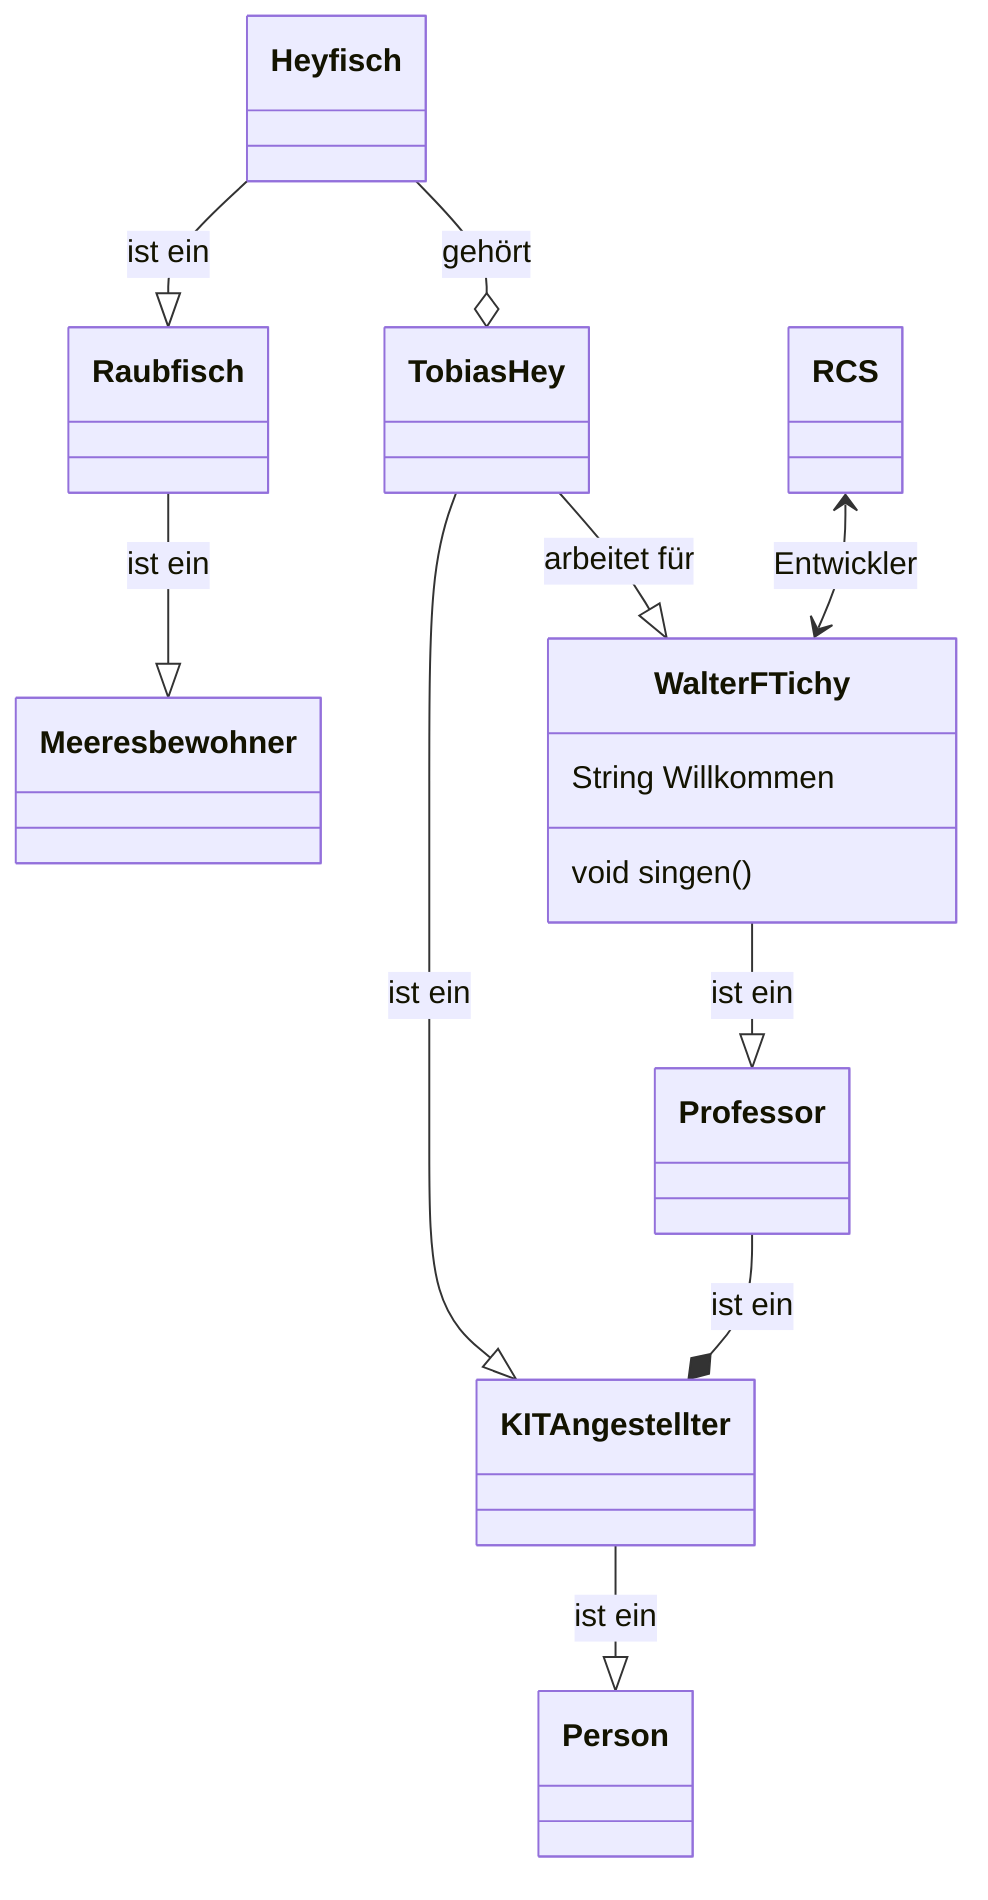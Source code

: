 classDiagram
    Raubfisch --|> Meeresbewohner : ist ein
    Heyfisch --|> Raubfisch : ist ein
    KITAngestellter --|> Person : ist ein
    TobiasHey --|> KITAngestellter : ist ein
    TobiasHey --|> WalterFTichy : arbeitet für
    WalterFTichy --|> Professor : ist ein
    Professor --* KITAngestellter : ist ein
    Heyfisch --o TobiasHey : gehört
    WalterFTichy : void singen()
    WalterFTichy : String Willkommen
    RCS <--> WalterFTichy : Entwickler